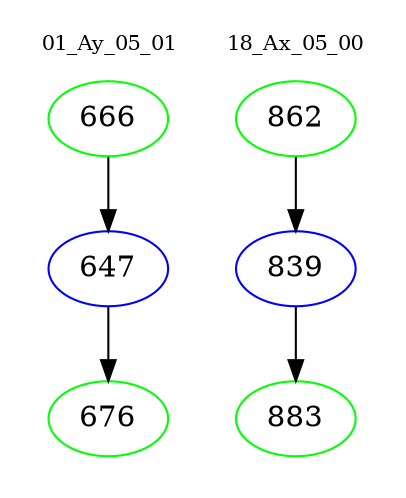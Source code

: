 digraph{
subgraph cluster_0 {
color = white
label = "01_Ay_05_01";
fontsize=10;
T0_666 [label="666", color="green"]
T0_666 -> T0_647 [color="black"]
T0_647 [label="647", color="blue"]
T0_647 -> T0_676 [color="black"]
T0_676 [label="676", color="green"]
}
subgraph cluster_1 {
color = white
label = "18_Ax_05_00";
fontsize=10;
T1_862 [label="862", color="green"]
T1_862 -> T1_839 [color="black"]
T1_839 [label="839", color="blue"]
T1_839 -> T1_883 [color="black"]
T1_883 [label="883", color="green"]
}
}
